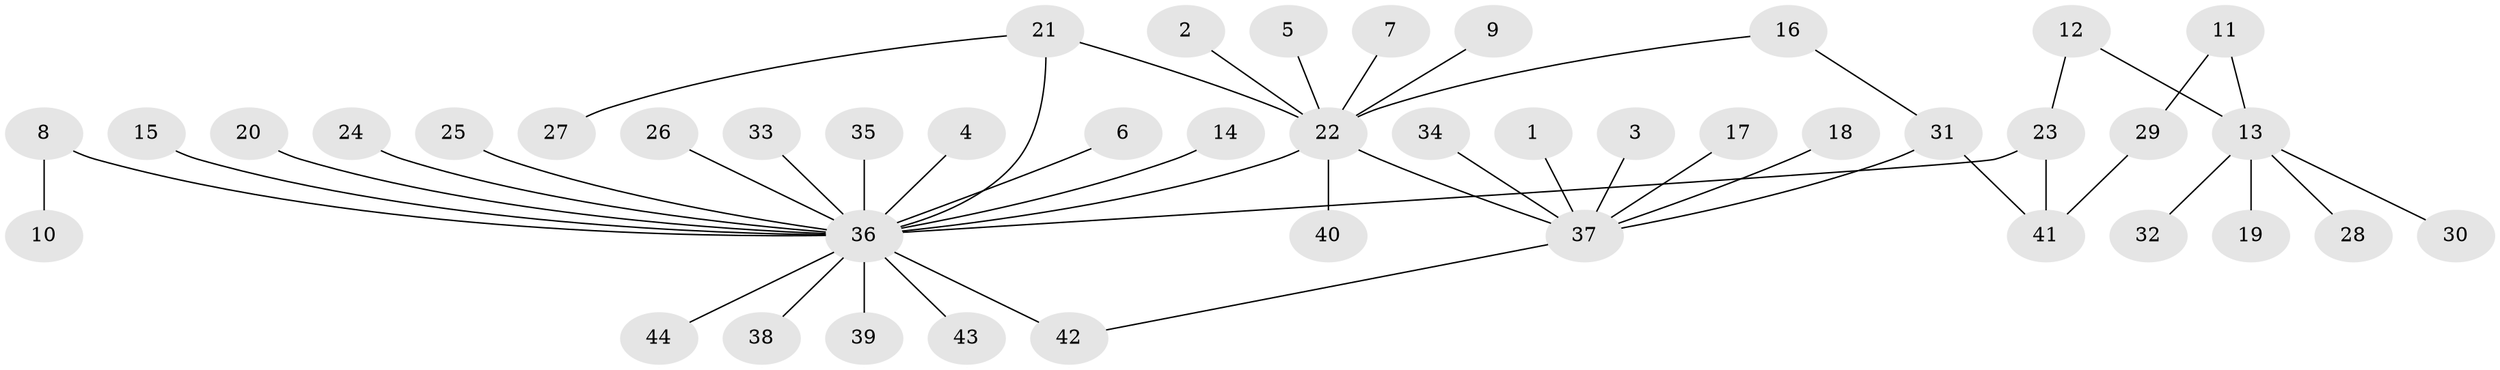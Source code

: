 // original degree distribution, {10: 0.011363636363636364, 11: 0.011363636363636364, 23: 0.011363636363636364, 3: 0.07954545454545454, 1: 0.6363636363636364, 4: 0.045454545454545456, 6: 0.011363636363636364, 5: 0.011363636363636364, 2: 0.17045454545454544, 8: 0.011363636363636364}
// Generated by graph-tools (version 1.1) at 2025/01/03/09/25 03:01:44]
// undirected, 44 vertices, 48 edges
graph export_dot {
graph [start="1"]
  node [color=gray90,style=filled];
  1;
  2;
  3;
  4;
  5;
  6;
  7;
  8;
  9;
  10;
  11;
  12;
  13;
  14;
  15;
  16;
  17;
  18;
  19;
  20;
  21;
  22;
  23;
  24;
  25;
  26;
  27;
  28;
  29;
  30;
  31;
  32;
  33;
  34;
  35;
  36;
  37;
  38;
  39;
  40;
  41;
  42;
  43;
  44;
  1 -- 37 [weight=1.0];
  2 -- 22 [weight=1.0];
  3 -- 37 [weight=1.0];
  4 -- 36 [weight=1.0];
  5 -- 22 [weight=1.0];
  6 -- 36 [weight=1.0];
  7 -- 22 [weight=1.0];
  8 -- 10 [weight=1.0];
  8 -- 36 [weight=1.0];
  9 -- 22 [weight=1.0];
  11 -- 13 [weight=1.0];
  11 -- 29 [weight=1.0];
  12 -- 13 [weight=1.0];
  12 -- 23 [weight=1.0];
  13 -- 19 [weight=1.0];
  13 -- 28 [weight=1.0];
  13 -- 30 [weight=1.0];
  13 -- 32 [weight=1.0];
  14 -- 36 [weight=1.0];
  15 -- 36 [weight=1.0];
  16 -- 22 [weight=1.0];
  16 -- 31 [weight=1.0];
  17 -- 37 [weight=1.0];
  18 -- 37 [weight=1.0];
  20 -- 36 [weight=1.0];
  21 -- 22 [weight=1.0];
  21 -- 27 [weight=1.0];
  21 -- 36 [weight=1.0];
  22 -- 36 [weight=1.0];
  22 -- 37 [weight=1.0];
  22 -- 40 [weight=1.0];
  23 -- 36 [weight=1.0];
  23 -- 41 [weight=1.0];
  24 -- 36 [weight=1.0];
  25 -- 36 [weight=1.0];
  26 -- 36 [weight=1.0];
  29 -- 41 [weight=1.0];
  31 -- 37 [weight=1.0];
  31 -- 41 [weight=1.0];
  33 -- 36 [weight=1.0];
  34 -- 37 [weight=1.0];
  35 -- 36 [weight=1.0];
  36 -- 38 [weight=1.0];
  36 -- 39 [weight=1.0];
  36 -- 42 [weight=2.0];
  36 -- 43 [weight=1.0];
  36 -- 44 [weight=1.0];
  37 -- 42 [weight=1.0];
}
